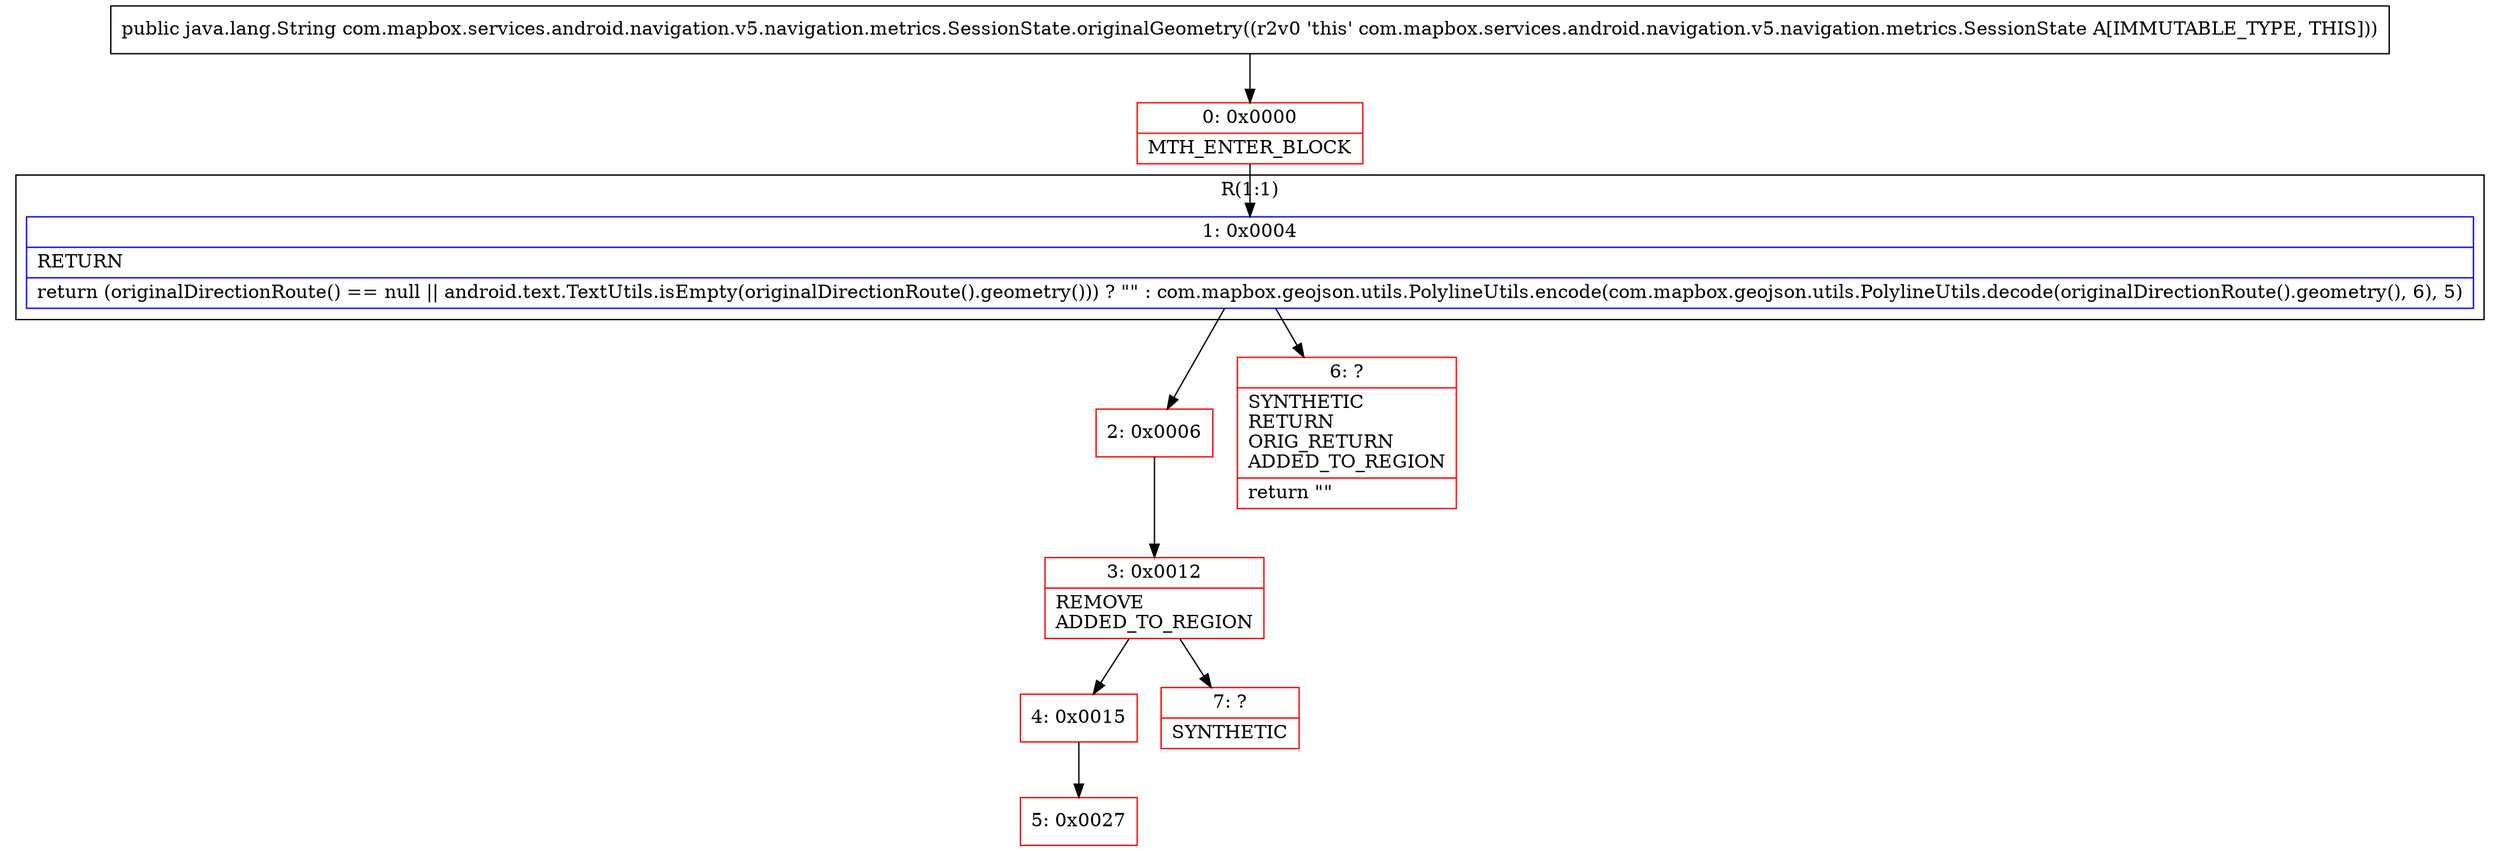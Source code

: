 digraph "CFG forcom.mapbox.services.android.navigation.v5.navigation.metrics.SessionState.originalGeometry()Ljava\/lang\/String;" {
subgraph cluster_Region_602132262 {
label = "R(1:1)";
node [shape=record,color=blue];
Node_1 [shape=record,label="{1\:\ 0x0004|RETURN\l|return (originalDirectionRoute() == null \|\| android.text.TextUtils.isEmpty(originalDirectionRoute().geometry())) ? \"\" : com.mapbox.geojson.utils.PolylineUtils.encode(com.mapbox.geojson.utils.PolylineUtils.decode(originalDirectionRoute().geometry(), 6), 5)\l}"];
}
Node_0 [shape=record,color=red,label="{0\:\ 0x0000|MTH_ENTER_BLOCK\l}"];
Node_2 [shape=record,color=red,label="{2\:\ 0x0006}"];
Node_3 [shape=record,color=red,label="{3\:\ 0x0012|REMOVE\lADDED_TO_REGION\l}"];
Node_4 [shape=record,color=red,label="{4\:\ 0x0015}"];
Node_5 [shape=record,color=red,label="{5\:\ 0x0027}"];
Node_6 [shape=record,color=red,label="{6\:\ ?|SYNTHETIC\lRETURN\lORIG_RETURN\lADDED_TO_REGION\l|return \"\"\l}"];
Node_7 [shape=record,color=red,label="{7\:\ ?|SYNTHETIC\l}"];
MethodNode[shape=record,label="{public java.lang.String com.mapbox.services.android.navigation.v5.navigation.metrics.SessionState.originalGeometry((r2v0 'this' com.mapbox.services.android.navigation.v5.navigation.metrics.SessionState A[IMMUTABLE_TYPE, THIS])) }"];
MethodNode -> Node_0;
Node_1 -> Node_2;
Node_1 -> Node_6;
Node_0 -> Node_1;
Node_2 -> Node_3;
Node_3 -> Node_4;
Node_3 -> Node_7;
Node_4 -> Node_5;
}

